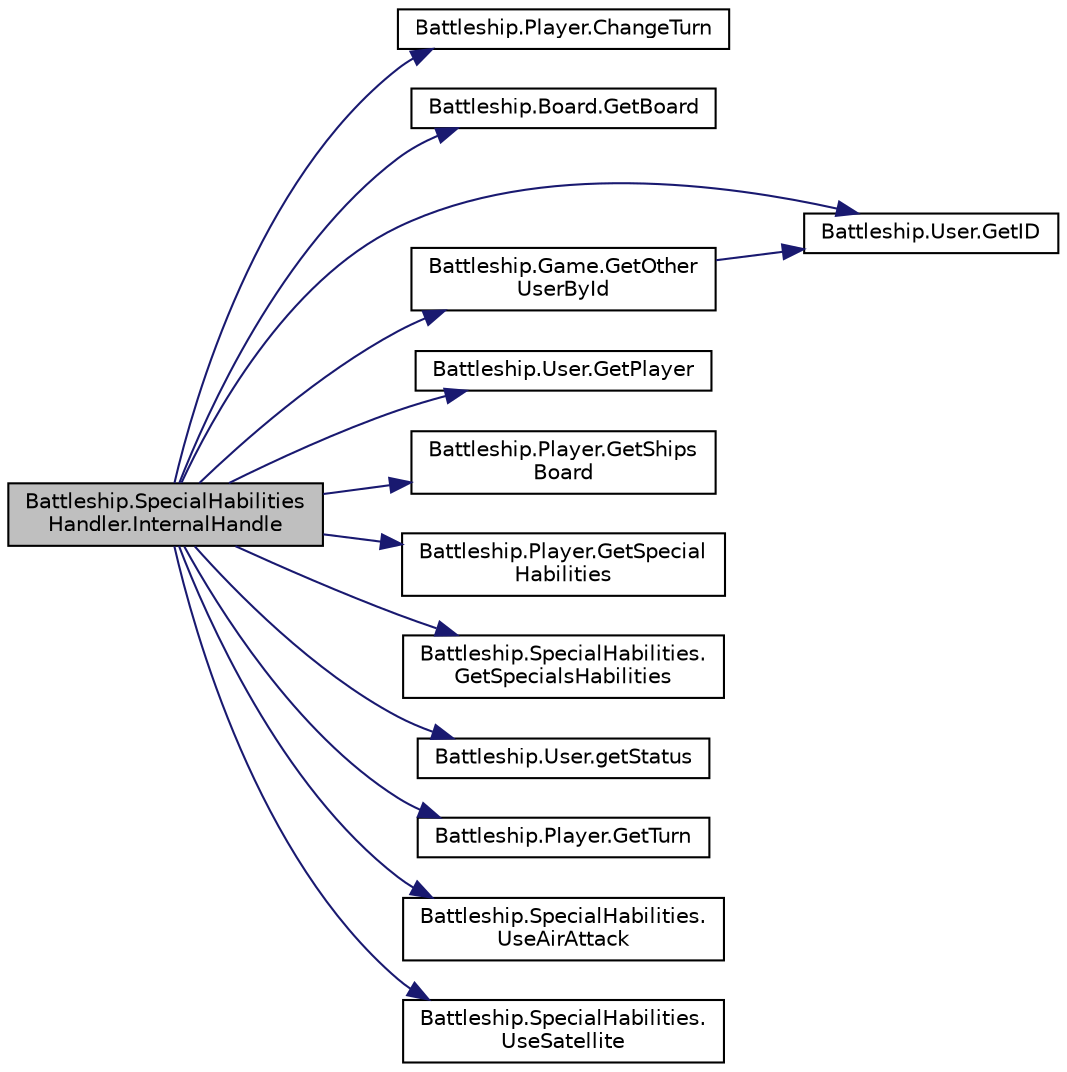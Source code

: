 digraph "Battleship.SpecialHabilitiesHandler.InternalHandle"
{
 // INTERACTIVE_SVG=YES
 // LATEX_PDF_SIZE
  edge [fontname="Helvetica",fontsize="10",labelfontname="Helvetica",labelfontsize="10"];
  node [fontname="Helvetica",fontsize="10",shape=record];
  rankdir="LR";
  Node1 [label="Battleship.SpecialHabilities\lHandler.InternalHandle",height=0.2,width=0.4,color="black", fillcolor="grey75", style="filled", fontcolor="black",tooltip="Procesa los mensajes \"aereo\", \"vidente\", \"satelite\" y retorna true; retorna false en caso contrario."];
  Node1 -> Node2 [color="midnightblue",fontsize="10",style="solid",fontname="Helvetica"];
  Node2 [label="Battleship.Player.ChangeTurn",height=0.2,width=0.4,color="black", fillcolor="white", style="filled",URL="$classBattleship_1_1Player.html#ad32ddc2509b6e87047cba48bbf679b2d",tooltip="Cambia el turno del jugador"];
  Node1 -> Node3 [color="midnightblue",fontsize="10",style="solid",fontname="Helvetica"];
  Node3 [label="Battleship.Board.GetBoard",height=0.2,width=0.4,color="black", fillcolor="white", style="filled",URL="$classBattleship_1_1Board.html#a5fb609124b0b66c5bce9534144db5e37",tooltip="Retorna el tablero"];
  Node1 -> Node4 [color="midnightblue",fontsize="10",style="solid",fontname="Helvetica"];
  Node4 [label="Battleship.User.GetID",height=0.2,width=0.4,color="black", fillcolor="white", style="filled",URL="$classBattleship_1_1User.html#aa3203ed63710f3cd6bd0d44a5e30fccc",tooltip="Retorna la id del usuario"];
  Node1 -> Node5 [color="midnightblue",fontsize="10",style="solid",fontname="Helvetica"];
  Node5 [label="Battleship.Game.GetOther\lUserById",height=0.2,width=0.4,color="black", fillcolor="white", style="filled",URL="$classBattleship_1_1Game.html#a92b6772fa2361576b87a1a348663a067",tooltip="Se ingresa la id de un usuario, y se retorna el otro usuario Sirve para cuando conocemos un usuario y..."];
  Node5 -> Node4 [color="midnightblue",fontsize="10",style="solid",fontname="Helvetica"];
  Node1 -> Node6 [color="midnightblue",fontsize="10",style="solid",fontname="Helvetica"];
  Node6 [label="Battleship.User.GetPlayer",height=0.2,width=0.4,color="black", fillcolor="white", style="filled",URL="$classBattleship_1_1User.html#ad3a06493a52e9c0304c9e643d7218d09",tooltip="Retorna el Player del usuario"];
  Node1 -> Node7 [color="midnightblue",fontsize="10",style="solid",fontname="Helvetica"];
  Node7 [label="Battleship.Player.GetShips\lBoard",height=0.2,width=0.4,color="black", fillcolor="white", style="filled",URL="$classBattleship_1_1Player.html#a3a1d195e342eb45ee6dce8ad82acca88",tooltip="Retorna el tablero con los barcos"];
  Node1 -> Node8 [color="midnightblue",fontsize="10",style="solid",fontname="Helvetica"];
  Node8 [label="Battleship.Player.GetSpecial\lHabilities",height=0.2,width=0.4,color="black", fillcolor="white", style="filled",URL="$classBattleship_1_1Player.html#a66e1d5d8c2d9b9ec45b83274c711948d",tooltip="Retorna las habilidades especiales del jugador"];
  Node1 -> Node9 [color="midnightblue",fontsize="10",style="solid",fontname="Helvetica"];
  Node9 [label="Battleship.SpecialHabilities.\lGetSpecialsHabilities",height=0.2,width=0.4,color="black", fillcolor="white", style="filled",URL="$classBattleship_1_1SpecialHabilities.html#ab335a8b1f3d19b4d7bdf5ff838bbb22e",tooltip="Retorna la lista con las string que representa las habilidades especiales del usuario"];
  Node1 -> Node10 [color="midnightblue",fontsize="10",style="solid",fontname="Helvetica"];
  Node10 [label="Battleship.User.getStatus",height=0.2,width=0.4,color="black", fillcolor="white", style="filled",URL="$classBattleship_1_1User.html#ae8ab56094bbf8ce70723d437842a6b9f",tooltip="Retorna el estado del usuario"];
  Node1 -> Node11 [color="midnightblue",fontsize="10",style="solid",fontname="Helvetica"];
  Node11 [label="Battleship.Player.GetTurn",height=0.2,width=0.4,color="black", fillcolor="white", style="filled",URL="$classBattleship_1_1Player.html#a2b1fbd7babb3d5e3599e79241c80bb5e",tooltip="Retorna un bool representado si es o no el turno del Player"];
  Node1 -> Node12 [color="midnightblue",fontsize="10",style="solid",fontname="Helvetica"];
  Node12 [label="Battleship.SpecialHabilities.\lUseAirAttack",height=0.2,width=0.4,color="black", fillcolor="white", style="filled",URL="$classBattleship_1_1SpecialHabilities.html#a9def22e524c29a7293faded9c75f5b24",tooltip="Utiliza la habilidad especial AirAttack. AirAttack realiza disparos en toda una fila en un solo turno..."];
  Node1 -> Node13 [color="midnightblue",fontsize="10",style="solid",fontname="Helvetica"];
  Node13 [label="Battleship.SpecialHabilities.\lUseSatellite",height=0.2,width=0.4,color="black", fillcolor="white", style="filled",URL="$classBattleship_1_1SpecialHabilities.html#a07e0290727bb7fe267b28d6bb1d0b679",tooltip="Utiliza la habilidad especial \"Satelitte\" (Vista satelital). Donde un usuario ingresa una columna,..."];
}

